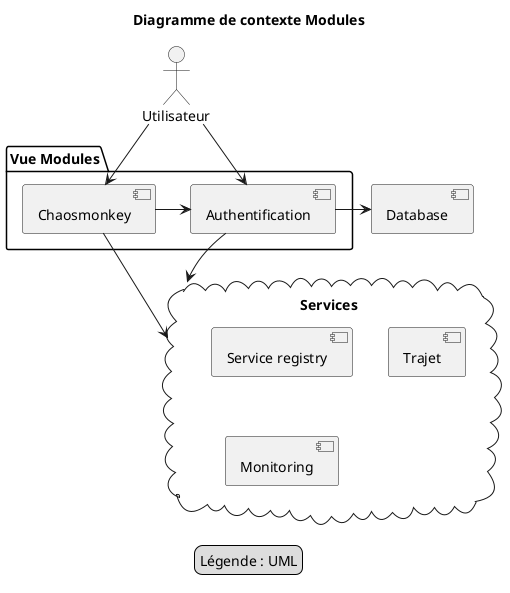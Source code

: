 @startuml
title Diagramme de contexte Modules

actor Utilisateur as user

package "Vue Modules" {
  [Authentification] as auth
  [Chaosmonkey] as chaos 
}
database [Database] as db

cloud Services as services {
  [Service registry] as sr
  [Trajet] as trajet
  [Monitoring] as monitor
}

user -down-> chaos
user -right-> auth
chaos -> auth
auth -> db

chaos -right-> services
auth -down-> services

legend
Légende : UML
endlegend

@enduml
